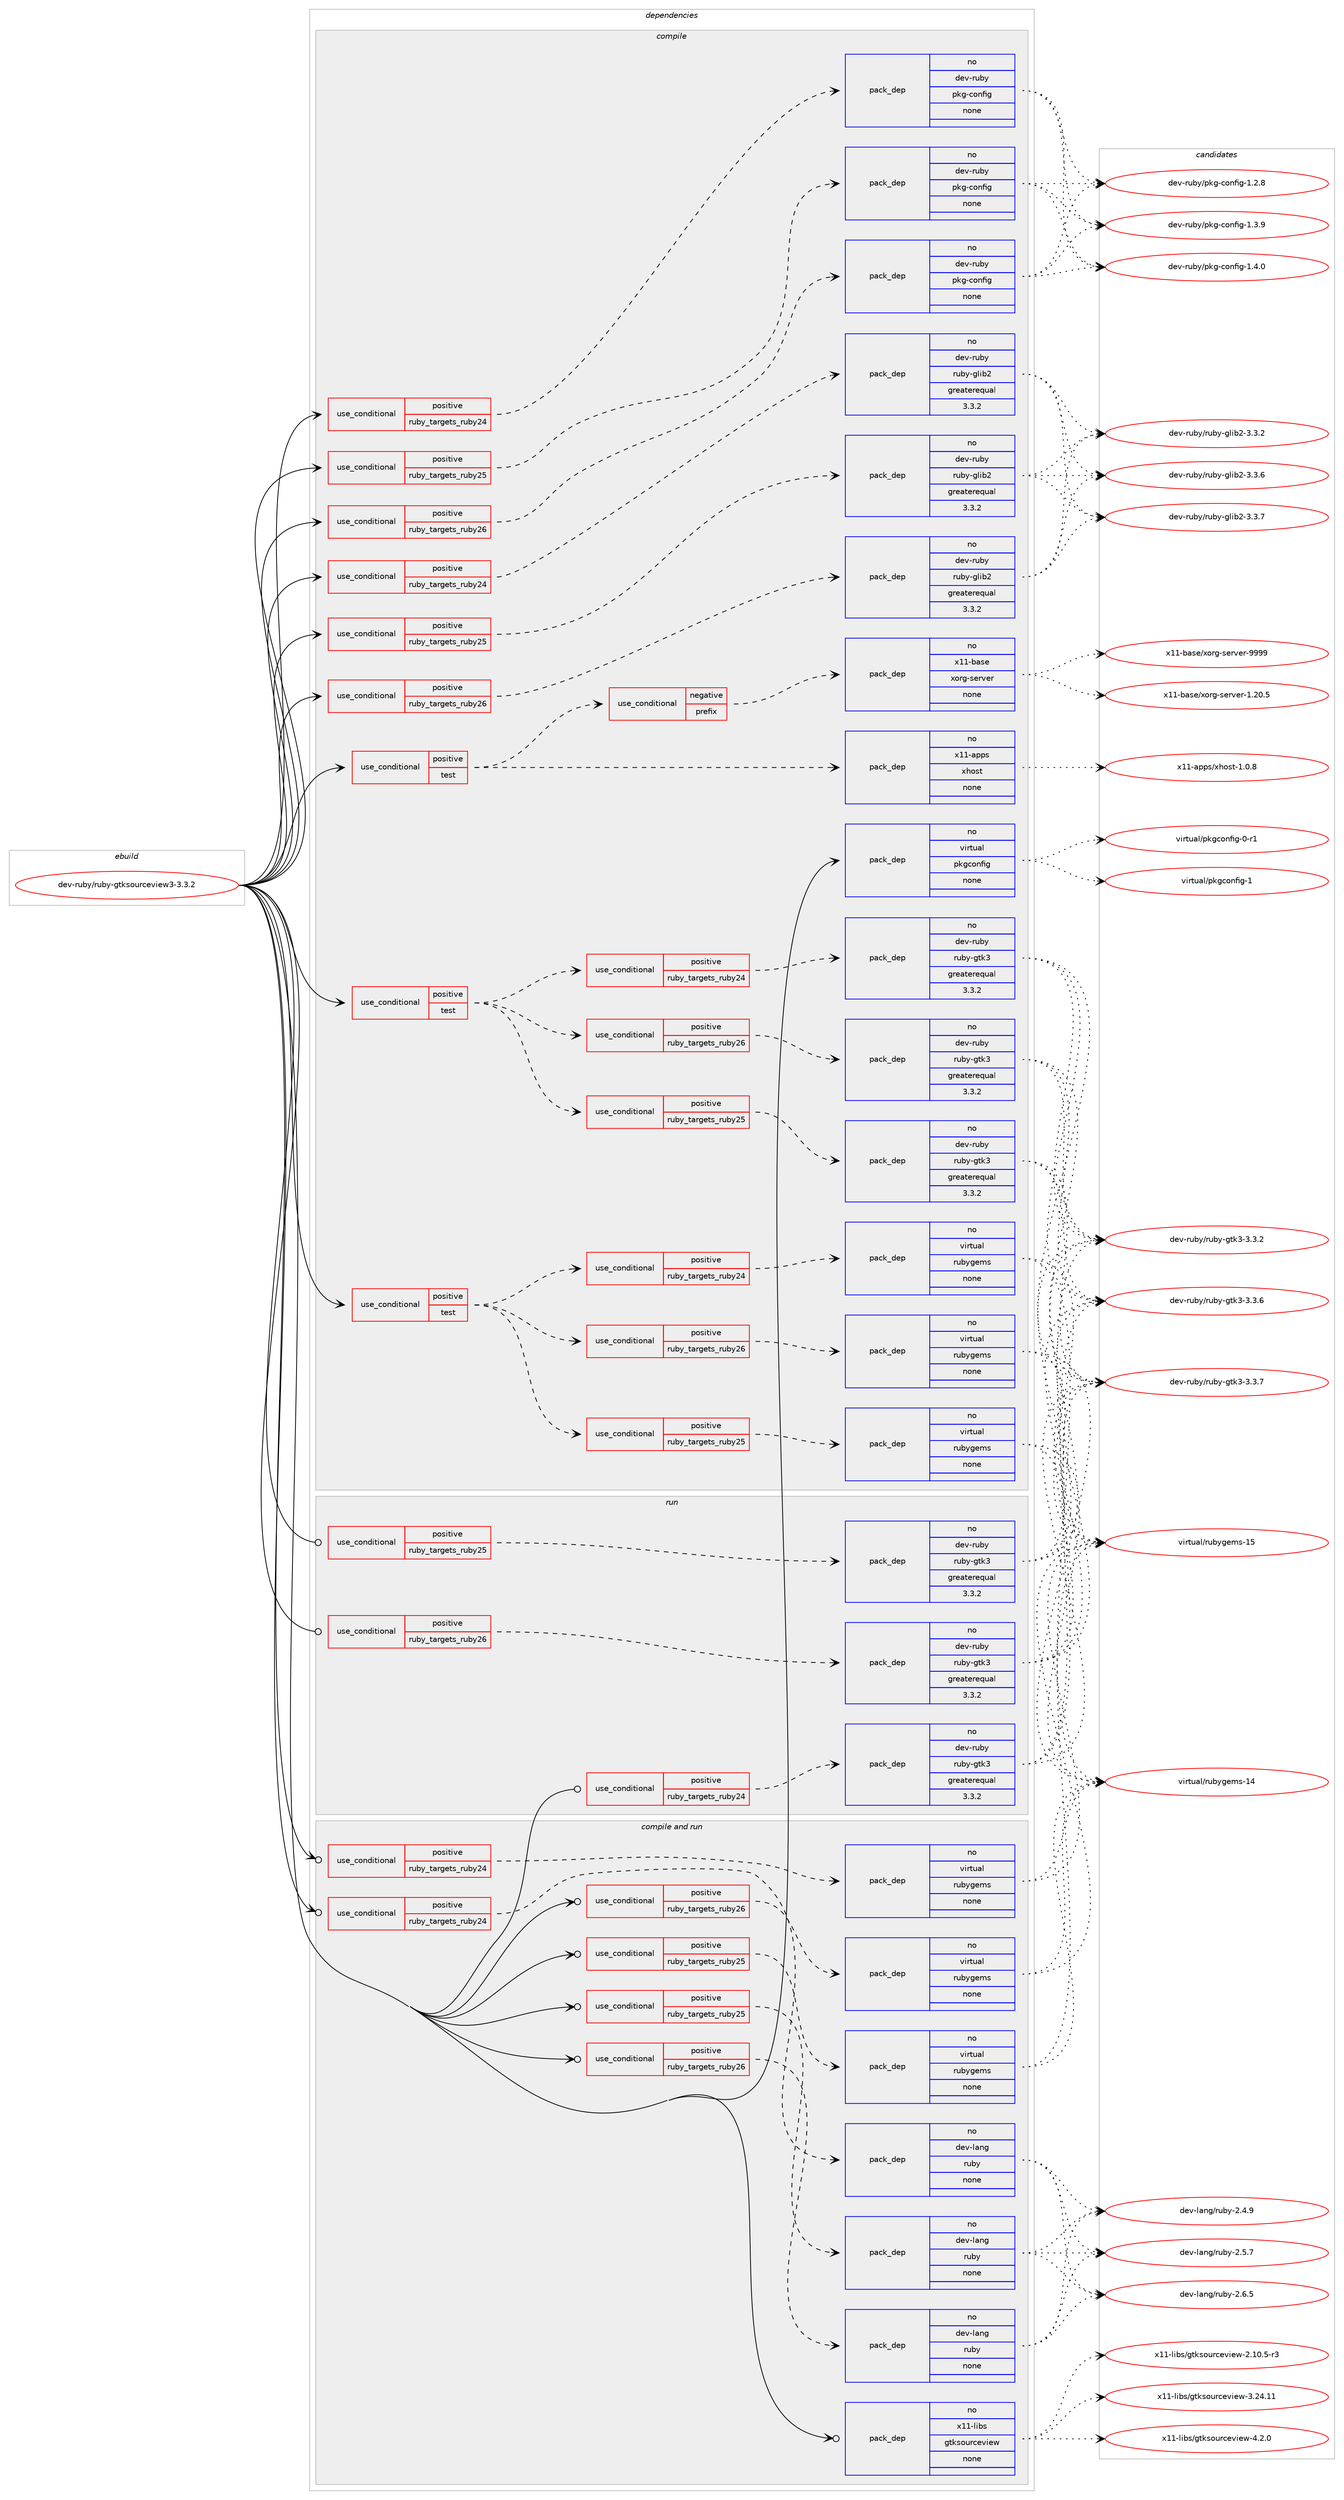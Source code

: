 digraph prolog {

# *************
# Graph options
# *************

newrank=true;
concentrate=true;
compound=true;
graph [rankdir=LR,fontname=Helvetica,fontsize=10,ranksep=1.5];#, ranksep=2.5, nodesep=0.2];
edge  [arrowhead=vee];
node  [fontname=Helvetica,fontsize=10];

# **********
# The ebuild
# **********

subgraph cluster_leftcol {
color=gray;
rank=same;
label=<<i>ebuild</i>>;
id [label="dev-ruby/ruby-gtksourceview3-3.3.2", color=red, width=4, href="../dev-ruby/ruby-gtksourceview3-3.3.2.svg"];
}

# ****************
# The dependencies
# ****************

subgraph cluster_midcol {
color=gray;
label=<<i>dependencies</i>>;
subgraph cluster_compile {
fillcolor="#eeeeee";
style=filled;
label=<<i>compile</i>>;
subgraph cond175563 {
dependency711737 [label=<<TABLE BORDER="0" CELLBORDER="1" CELLSPACING="0" CELLPADDING="4"><TR><TD ROWSPAN="3" CELLPADDING="10">use_conditional</TD></TR><TR><TD>positive</TD></TR><TR><TD>ruby_targets_ruby24</TD></TR></TABLE>>, shape=none, color=red];
subgraph pack524144 {
dependency711738 [label=<<TABLE BORDER="0" CELLBORDER="1" CELLSPACING="0" CELLPADDING="4" WIDTH="220"><TR><TD ROWSPAN="6" CELLPADDING="30">pack_dep</TD></TR><TR><TD WIDTH="110">no</TD></TR><TR><TD>dev-ruby</TD></TR><TR><TD>pkg-config</TD></TR><TR><TD>none</TD></TR><TR><TD></TD></TR></TABLE>>, shape=none, color=blue];
}
dependency711737:e -> dependency711738:w [weight=20,style="dashed",arrowhead="vee"];
}
id:e -> dependency711737:w [weight=20,style="solid",arrowhead="vee"];
subgraph cond175564 {
dependency711739 [label=<<TABLE BORDER="0" CELLBORDER="1" CELLSPACING="0" CELLPADDING="4"><TR><TD ROWSPAN="3" CELLPADDING="10">use_conditional</TD></TR><TR><TD>positive</TD></TR><TR><TD>ruby_targets_ruby24</TD></TR></TABLE>>, shape=none, color=red];
subgraph pack524145 {
dependency711740 [label=<<TABLE BORDER="0" CELLBORDER="1" CELLSPACING="0" CELLPADDING="4" WIDTH="220"><TR><TD ROWSPAN="6" CELLPADDING="30">pack_dep</TD></TR><TR><TD WIDTH="110">no</TD></TR><TR><TD>dev-ruby</TD></TR><TR><TD>ruby-glib2</TD></TR><TR><TD>greaterequal</TD></TR><TR><TD>3.3.2</TD></TR></TABLE>>, shape=none, color=blue];
}
dependency711739:e -> dependency711740:w [weight=20,style="dashed",arrowhead="vee"];
}
id:e -> dependency711739:w [weight=20,style="solid",arrowhead="vee"];
subgraph cond175565 {
dependency711741 [label=<<TABLE BORDER="0" CELLBORDER="1" CELLSPACING="0" CELLPADDING="4"><TR><TD ROWSPAN="3" CELLPADDING="10">use_conditional</TD></TR><TR><TD>positive</TD></TR><TR><TD>ruby_targets_ruby25</TD></TR></TABLE>>, shape=none, color=red];
subgraph pack524146 {
dependency711742 [label=<<TABLE BORDER="0" CELLBORDER="1" CELLSPACING="0" CELLPADDING="4" WIDTH="220"><TR><TD ROWSPAN="6" CELLPADDING="30">pack_dep</TD></TR><TR><TD WIDTH="110">no</TD></TR><TR><TD>dev-ruby</TD></TR><TR><TD>pkg-config</TD></TR><TR><TD>none</TD></TR><TR><TD></TD></TR></TABLE>>, shape=none, color=blue];
}
dependency711741:e -> dependency711742:w [weight=20,style="dashed",arrowhead="vee"];
}
id:e -> dependency711741:w [weight=20,style="solid",arrowhead="vee"];
subgraph cond175566 {
dependency711743 [label=<<TABLE BORDER="0" CELLBORDER="1" CELLSPACING="0" CELLPADDING="4"><TR><TD ROWSPAN="3" CELLPADDING="10">use_conditional</TD></TR><TR><TD>positive</TD></TR><TR><TD>ruby_targets_ruby25</TD></TR></TABLE>>, shape=none, color=red];
subgraph pack524147 {
dependency711744 [label=<<TABLE BORDER="0" CELLBORDER="1" CELLSPACING="0" CELLPADDING="4" WIDTH="220"><TR><TD ROWSPAN="6" CELLPADDING="30">pack_dep</TD></TR><TR><TD WIDTH="110">no</TD></TR><TR><TD>dev-ruby</TD></TR><TR><TD>ruby-glib2</TD></TR><TR><TD>greaterequal</TD></TR><TR><TD>3.3.2</TD></TR></TABLE>>, shape=none, color=blue];
}
dependency711743:e -> dependency711744:w [weight=20,style="dashed",arrowhead="vee"];
}
id:e -> dependency711743:w [weight=20,style="solid",arrowhead="vee"];
subgraph cond175567 {
dependency711745 [label=<<TABLE BORDER="0" CELLBORDER="1" CELLSPACING="0" CELLPADDING="4"><TR><TD ROWSPAN="3" CELLPADDING="10">use_conditional</TD></TR><TR><TD>positive</TD></TR><TR><TD>ruby_targets_ruby26</TD></TR></TABLE>>, shape=none, color=red];
subgraph pack524148 {
dependency711746 [label=<<TABLE BORDER="0" CELLBORDER="1" CELLSPACING="0" CELLPADDING="4" WIDTH="220"><TR><TD ROWSPAN="6" CELLPADDING="30">pack_dep</TD></TR><TR><TD WIDTH="110">no</TD></TR><TR><TD>dev-ruby</TD></TR><TR><TD>pkg-config</TD></TR><TR><TD>none</TD></TR><TR><TD></TD></TR></TABLE>>, shape=none, color=blue];
}
dependency711745:e -> dependency711746:w [weight=20,style="dashed",arrowhead="vee"];
}
id:e -> dependency711745:w [weight=20,style="solid",arrowhead="vee"];
subgraph cond175568 {
dependency711747 [label=<<TABLE BORDER="0" CELLBORDER="1" CELLSPACING="0" CELLPADDING="4"><TR><TD ROWSPAN="3" CELLPADDING="10">use_conditional</TD></TR><TR><TD>positive</TD></TR><TR><TD>ruby_targets_ruby26</TD></TR></TABLE>>, shape=none, color=red];
subgraph pack524149 {
dependency711748 [label=<<TABLE BORDER="0" CELLBORDER="1" CELLSPACING="0" CELLPADDING="4" WIDTH="220"><TR><TD ROWSPAN="6" CELLPADDING="30">pack_dep</TD></TR><TR><TD WIDTH="110">no</TD></TR><TR><TD>dev-ruby</TD></TR><TR><TD>ruby-glib2</TD></TR><TR><TD>greaterequal</TD></TR><TR><TD>3.3.2</TD></TR></TABLE>>, shape=none, color=blue];
}
dependency711747:e -> dependency711748:w [weight=20,style="dashed",arrowhead="vee"];
}
id:e -> dependency711747:w [weight=20,style="solid",arrowhead="vee"];
subgraph cond175569 {
dependency711749 [label=<<TABLE BORDER="0" CELLBORDER="1" CELLSPACING="0" CELLPADDING="4"><TR><TD ROWSPAN="3" CELLPADDING="10">use_conditional</TD></TR><TR><TD>positive</TD></TR><TR><TD>test</TD></TR></TABLE>>, shape=none, color=red];
subgraph cond175570 {
dependency711750 [label=<<TABLE BORDER="0" CELLBORDER="1" CELLSPACING="0" CELLPADDING="4"><TR><TD ROWSPAN="3" CELLPADDING="10">use_conditional</TD></TR><TR><TD>negative</TD></TR><TR><TD>prefix</TD></TR></TABLE>>, shape=none, color=red];
subgraph pack524150 {
dependency711751 [label=<<TABLE BORDER="0" CELLBORDER="1" CELLSPACING="0" CELLPADDING="4" WIDTH="220"><TR><TD ROWSPAN="6" CELLPADDING="30">pack_dep</TD></TR><TR><TD WIDTH="110">no</TD></TR><TR><TD>x11-base</TD></TR><TR><TD>xorg-server</TD></TR><TR><TD>none</TD></TR><TR><TD></TD></TR></TABLE>>, shape=none, color=blue];
}
dependency711750:e -> dependency711751:w [weight=20,style="dashed",arrowhead="vee"];
}
dependency711749:e -> dependency711750:w [weight=20,style="dashed",arrowhead="vee"];
subgraph pack524151 {
dependency711752 [label=<<TABLE BORDER="0" CELLBORDER="1" CELLSPACING="0" CELLPADDING="4" WIDTH="220"><TR><TD ROWSPAN="6" CELLPADDING="30">pack_dep</TD></TR><TR><TD WIDTH="110">no</TD></TR><TR><TD>x11-apps</TD></TR><TR><TD>xhost</TD></TR><TR><TD>none</TD></TR><TR><TD></TD></TR></TABLE>>, shape=none, color=blue];
}
dependency711749:e -> dependency711752:w [weight=20,style="dashed",arrowhead="vee"];
}
id:e -> dependency711749:w [weight=20,style="solid",arrowhead="vee"];
subgraph cond175571 {
dependency711753 [label=<<TABLE BORDER="0" CELLBORDER="1" CELLSPACING="0" CELLPADDING="4"><TR><TD ROWSPAN="3" CELLPADDING="10">use_conditional</TD></TR><TR><TD>positive</TD></TR><TR><TD>test</TD></TR></TABLE>>, shape=none, color=red];
subgraph cond175572 {
dependency711754 [label=<<TABLE BORDER="0" CELLBORDER="1" CELLSPACING="0" CELLPADDING="4"><TR><TD ROWSPAN="3" CELLPADDING="10">use_conditional</TD></TR><TR><TD>positive</TD></TR><TR><TD>ruby_targets_ruby24</TD></TR></TABLE>>, shape=none, color=red];
subgraph pack524152 {
dependency711755 [label=<<TABLE BORDER="0" CELLBORDER="1" CELLSPACING="0" CELLPADDING="4" WIDTH="220"><TR><TD ROWSPAN="6" CELLPADDING="30">pack_dep</TD></TR><TR><TD WIDTH="110">no</TD></TR><TR><TD>dev-ruby</TD></TR><TR><TD>ruby-gtk3</TD></TR><TR><TD>greaterequal</TD></TR><TR><TD>3.3.2</TD></TR></TABLE>>, shape=none, color=blue];
}
dependency711754:e -> dependency711755:w [weight=20,style="dashed",arrowhead="vee"];
}
dependency711753:e -> dependency711754:w [weight=20,style="dashed",arrowhead="vee"];
subgraph cond175573 {
dependency711756 [label=<<TABLE BORDER="0" CELLBORDER="1" CELLSPACING="0" CELLPADDING="4"><TR><TD ROWSPAN="3" CELLPADDING="10">use_conditional</TD></TR><TR><TD>positive</TD></TR><TR><TD>ruby_targets_ruby25</TD></TR></TABLE>>, shape=none, color=red];
subgraph pack524153 {
dependency711757 [label=<<TABLE BORDER="0" CELLBORDER="1" CELLSPACING="0" CELLPADDING="4" WIDTH="220"><TR><TD ROWSPAN="6" CELLPADDING="30">pack_dep</TD></TR><TR><TD WIDTH="110">no</TD></TR><TR><TD>dev-ruby</TD></TR><TR><TD>ruby-gtk3</TD></TR><TR><TD>greaterequal</TD></TR><TR><TD>3.3.2</TD></TR></TABLE>>, shape=none, color=blue];
}
dependency711756:e -> dependency711757:w [weight=20,style="dashed",arrowhead="vee"];
}
dependency711753:e -> dependency711756:w [weight=20,style="dashed",arrowhead="vee"];
subgraph cond175574 {
dependency711758 [label=<<TABLE BORDER="0" CELLBORDER="1" CELLSPACING="0" CELLPADDING="4"><TR><TD ROWSPAN="3" CELLPADDING="10">use_conditional</TD></TR><TR><TD>positive</TD></TR><TR><TD>ruby_targets_ruby26</TD></TR></TABLE>>, shape=none, color=red];
subgraph pack524154 {
dependency711759 [label=<<TABLE BORDER="0" CELLBORDER="1" CELLSPACING="0" CELLPADDING="4" WIDTH="220"><TR><TD ROWSPAN="6" CELLPADDING="30">pack_dep</TD></TR><TR><TD WIDTH="110">no</TD></TR><TR><TD>dev-ruby</TD></TR><TR><TD>ruby-gtk3</TD></TR><TR><TD>greaterequal</TD></TR><TR><TD>3.3.2</TD></TR></TABLE>>, shape=none, color=blue];
}
dependency711758:e -> dependency711759:w [weight=20,style="dashed",arrowhead="vee"];
}
dependency711753:e -> dependency711758:w [weight=20,style="dashed",arrowhead="vee"];
}
id:e -> dependency711753:w [weight=20,style="solid",arrowhead="vee"];
subgraph cond175575 {
dependency711760 [label=<<TABLE BORDER="0" CELLBORDER="1" CELLSPACING="0" CELLPADDING="4"><TR><TD ROWSPAN="3" CELLPADDING="10">use_conditional</TD></TR><TR><TD>positive</TD></TR><TR><TD>test</TD></TR></TABLE>>, shape=none, color=red];
subgraph cond175576 {
dependency711761 [label=<<TABLE BORDER="0" CELLBORDER="1" CELLSPACING="0" CELLPADDING="4"><TR><TD ROWSPAN="3" CELLPADDING="10">use_conditional</TD></TR><TR><TD>positive</TD></TR><TR><TD>ruby_targets_ruby24</TD></TR></TABLE>>, shape=none, color=red];
subgraph pack524155 {
dependency711762 [label=<<TABLE BORDER="0" CELLBORDER="1" CELLSPACING="0" CELLPADDING="4" WIDTH="220"><TR><TD ROWSPAN="6" CELLPADDING="30">pack_dep</TD></TR><TR><TD WIDTH="110">no</TD></TR><TR><TD>virtual</TD></TR><TR><TD>rubygems</TD></TR><TR><TD>none</TD></TR><TR><TD></TD></TR></TABLE>>, shape=none, color=blue];
}
dependency711761:e -> dependency711762:w [weight=20,style="dashed",arrowhead="vee"];
}
dependency711760:e -> dependency711761:w [weight=20,style="dashed",arrowhead="vee"];
subgraph cond175577 {
dependency711763 [label=<<TABLE BORDER="0" CELLBORDER="1" CELLSPACING="0" CELLPADDING="4"><TR><TD ROWSPAN="3" CELLPADDING="10">use_conditional</TD></TR><TR><TD>positive</TD></TR><TR><TD>ruby_targets_ruby25</TD></TR></TABLE>>, shape=none, color=red];
subgraph pack524156 {
dependency711764 [label=<<TABLE BORDER="0" CELLBORDER="1" CELLSPACING="0" CELLPADDING="4" WIDTH="220"><TR><TD ROWSPAN="6" CELLPADDING="30">pack_dep</TD></TR><TR><TD WIDTH="110">no</TD></TR><TR><TD>virtual</TD></TR><TR><TD>rubygems</TD></TR><TR><TD>none</TD></TR><TR><TD></TD></TR></TABLE>>, shape=none, color=blue];
}
dependency711763:e -> dependency711764:w [weight=20,style="dashed",arrowhead="vee"];
}
dependency711760:e -> dependency711763:w [weight=20,style="dashed",arrowhead="vee"];
subgraph cond175578 {
dependency711765 [label=<<TABLE BORDER="0" CELLBORDER="1" CELLSPACING="0" CELLPADDING="4"><TR><TD ROWSPAN="3" CELLPADDING="10">use_conditional</TD></TR><TR><TD>positive</TD></TR><TR><TD>ruby_targets_ruby26</TD></TR></TABLE>>, shape=none, color=red];
subgraph pack524157 {
dependency711766 [label=<<TABLE BORDER="0" CELLBORDER="1" CELLSPACING="0" CELLPADDING="4" WIDTH="220"><TR><TD ROWSPAN="6" CELLPADDING="30">pack_dep</TD></TR><TR><TD WIDTH="110">no</TD></TR><TR><TD>virtual</TD></TR><TR><TD>rubygems</TD></TR><TR><TD>none</TD></TR><TR><TD></TD></TR></TABLE>>, shape=none, color=blue];
}
dependency711765:e -> dependency711766:w [weight=20,style="dashed",arrowhead="vee"];
}
dependency711760:e -> dependency711765:w [weight=20,style="dashed",arrowhead="vee"];
}
id:e -> dependency711760:w [weight=20,style="solid",arrowhead="vee"];
subgraph pack524158 {
dependency711767 [label=<<TABLE BORDER="0" CELLBORDER="1" CELLSPACING="0" CELLPADDING="4" WIDTH="220"><TR><TD ROWSPAN="6" CELLPADDING="30">pack_dep</TD></TR><TR><TD WIDTH="110">no</TD></TR><TR><TD>virtual</TD></TR><TR><TD>pkgconfig</TD></TR><TR><TD>none</TD></TR><TR><TD></TD></TR></TABLE>>, shape=none, color=blue];
}
id:e -> dependency711767:w [weight=20,style="solid",arrowhead="vee"];
}
subgraph cluster_compileandrun {
fillcolor="#eeeeee";
style=filled;
label=<<i>compile and run</i>>;
subgraph cond175579 {
dependency711768 [label=<<TABLE BORDER="0" CELLBORDER="1" CELLSPACING="0" CELLPADDING="4"><TR><TD ROWSPAN="3" CELLPADDING="10">use_conditional</TD></TR><TR><TD>positive</TD></TR><TR><TD>ruby_targets_ruby24</TD></TR></TABLE>>, shape=none, color=red];
subgraph pack524159 {
dependency711769 [label=<<TABLE BORDER="0" CELLBORDER="1" CELLSPACING="0" CELLPADDING="4" WIDTH="220"><TR><TD ROWSPAN="6" CELLPADDING="30">pack_dep</TD></TR><TR><TD WIDTH="110">no</TD></TR><TR><TD>dev-lang</TD></TR><TR><TD>ruby</TD></TR><TR><TD>none</TD></TR><TR><TD></TD></TR></TABLE>>, shape=none, color=blue];
}
dependency711768:e -> dependency711769:w [weight=20,style="dashed",arrowhead="vee"];
}
id:e -> dependency711768:w [weight=20,style="solid",arrowhead="odotvee"];
subgraph cond175580 {
dependency711770 [label=<<TABLE BORDER="0" CELLBORDER="1" CELLSPACING="0" CELLPADDING="4"><TR><TD ROWSPAN="3" CELLPADDING="10">use_conditional</TD></TR><TR><TD>positive</TD></TR><TR><TD>ruby_targets_ruby24</TD></TR></TABLE>>, shape=none, color=red];
subgraph pack524160 {
dependency711771 [label=<<TABLE BORDER="0" CELLBORDER="1" CELLSPACING="0" CELLPADDING="4" WIDTH="220"><TR><TD ROWSPAN="6" CELLPADDING="30">pack_dep</TD></TR><TR><TD WIDTH="110">no</TD></TR><TR><TD>virtual</TD></TR><TR><TD>rubygems</TD></TR><TR><TD>none</TD></TR><TR><TD></TD></TR></TABLE>>, shape=none, color=blue];
}
dependency711770:e -> dependency711771:w [weight=20,style="dashed",arrowhead="vee"];
}
id:e -> dependency711770:w [weight=20,style="solid",arrowhead="odotvee"];
subgraph cond175581 {
dependency711772 [label=<<TABLE BORDER="0" CELLBORDER="1" CELLSPACING="0" CELLPADDING="4"><TR><TD ROWSPAN="3" CELLPADDING="10">use_conditional</TD></TR><TR><TD>positive</TD></TR><TR><TD>ruby_targets_ruby25</TD></TR></TABLE>>, shape=none, color=red];
subgraph pack524161 {
dependency711773 [label=<<TABLE BORDER="0" CELLBORDER="1" CELLSPACING="0" CELLPADDING="4" WIDTH="220"><TR><TD ROWSPAN="6" CELLPADDING="30">pack_dep</TD></TR><TR><TD WIDTH="110">no</TD></TR><TR><TD>dev-lang</TD></TR><TR><TD>ruby</TD></TR><TR><TD>none</TD></TR><TR><TD></TD></TR></TABLE>>, shape=none, color=blue];
}
dependency711772:e -> dependency711773:w [weight=20,style="dashed",arrowhead="vee"];
}
id:e -> dependency711772:w [weight=20,style="solid",arrowhead="odotvee"];
subgraph cond175582 {
dependency711774 [label=<<TABLE BORDER="0" CELLBORDER="1" CELLSPACING="0" CELLPADDING="4"><TR><TD ROWSPAN="3" CELLPADDING="10">use_conditional</TD></TR><TR><TD>positive</TD></TR><TR><TD>ruby_targets_ruby25</TD></TR></TABLE>>, shape=none, color=red];
subgraph pack524162 {
dependency711775 [label=<<TABLE BORDER="0" CELLBORDER="1" CELLSPACING="0" CELLPADDING="4" WIDTH="220"><TR><TD ROWSPAN="6" CELLPADDING="30">pack_dep</TD></TR><TR><TD WIDTH="110">no</TD></TR><TR><TD>virtual</TD></TR><TR><TD>rubygems</TD></TR><TR><TD>none</TD></TR><TR><TD></TD></TR></TABLE>>, shape=none, color=blue];
}
dependency711774:e -> dependency711775:w [weight=20,style="dashed",arrowhead="vee"];
}
id:e -> dependency711774:w [weight=20,style="solid",arrowhead="odotvee"];
subgraph cond175583 {
dependency711776 [label=<<TABLE BORDER="0" CELLBORDER="1" CELLSPACING="0" CELLPADDING="4"><TR><TD ROWSPAN="3" CELLPADDING="10">use_conditional</TD></TR><TR><TD>positive</TD></TR><TR><TD>ruby_targets_ruby26</TD></TR></TABLE>>, shape=none, color=red];
subgraph pack524163 {
dependency711777 [label=<<TABLE BORDER="0" CELLBORDER="1" CELLSPACING="0" CELLPADDING="4" WIDTH="220"><TR><TD ROWSPAN="6" CELLPADDING="30">pack_dep</TD></TR><TR><TD WIDTH="110">no</TD></TR><TR><TD>dev-lang</TD></TR><TR><TD>ruby</TD></TR><TR><TD>none</TD></TR><TR><TD></TD></TR></TABLE>>, shape=none, color=blue];
}
dependency711776:e -> dependency711777:w [weight=20,style="dashed",arrowhead="vee"];
}
id:e -> dependency711776:w [weight=20,style="solid",arrowhead="odotvee"];
subgraph cond175584 {
dependency711778 [label=<<TABLE BORDER="0" CELLBORDER="1" CELLSPACING="0" CELLPADDING="4"><TR><TD ROWSPAN="3" CELLPADDING="10">use_conditional</TD></TR><TR><TD>positive</TD></TR><TR><TD>ruby_targets_ruby26</TD></TR></TABLE>>, shape=none, color=red];
subgraph pack524164 {
dependency711779 [label=<<TABLE BORDER="0" CELLBORDER="1" CELLSPACING="0" CELLPADDING="4" WIDTH="220"><TR><TD ROWSPAN="6" CELLPADDING="30">pack_dep</TD></TR><TR><TD WIDTH="110">no</TD></TR><TR><TD>virtual</TD></TR><TR><TD>rubygems</TD></TR><TR><TD>none</TD></TR><TR><TD></TD></TR></TABLE>>, shape=none, color=blue];
}
dependency711778:e -> dependency711779:w [weight=20,style="dashed",arrowhead="vee"];
}
id:e -> dependency711778:w [weight=20,style="solid",arrowhead="odotvee"];
subgraph pack524165 {
dependency711780 [label=<<TABLE BORDER="0" CELLBORDER="1" CELLSPACING="0" CELLPADDING="4" WIDTH="220"><TR><TD ROWSPAN="6" CELLPADDING="30">pack_dep</TD></TR><TR><TD WIDTH="110">no</TD></TR><TR><TD>x11-libs</TD></TR><TR><TD>gtksourceview</TD></TR><TR><TD>none</TD></TR><TR><TD></TD></TR></TABLE>>, shape=none, color=blue];
}
id:e -> dependency711780:w [weight=20,style="solid",arrowhead="odotvee"];
}
subgraph cluster_run {
fillcolor="#eeeeee";
style=filled;
label=<<i>run</i>>;
subgraph cond175585 {
dependency711781 [label=<<TABLE BORDER="0" CELLBORDER="1" CELLSPACING="0" CELLPADDING="4"><TR><TD ROWSPAN="3" CELLPADDING="10">use_conditional</TD></TR><TR><TD>positive</TD></TR><TR><TD>ruby_targets_ruby24</TD></TR></TABLE>>, shape=none, color=red];
subgraph pack524166 {
dependency711782 [label=<<TABLE BORDER="0" CELLBORDER="1" CELLSPACING="0" CELLPADDING="4" WIDTH="220"><TR><TD ROWSPAN="6" CELLPADDING="30">pack_dep</TD></TR><TR><TD WIDTH="110">no</TD></TR><TR><TD>dev-ruby</TD></TR><TR><TD>ruby-gtk3</TD></TR><TR><TD>greaterequal</TD></TR><TR><TD>3.3.2</TD></TR></TABLE>>, shape=none, color=blue];
}
dependency711781:e -> dependency711782:w [weight=20,style="dashed",arrowhead="vee"];
}
id:e -> dependency711781:w [weight=20,style="solid",arrowhead="odot"];
subgraph cond175586 {
dependency711783 [label=<<TABLE BORDER="0" CELLBORDER="1" CELLSPACING="0" CELLPADDING="4"><TR><TD ROWSPAN="3" CELLPADDING="10">use_conditional</TD></TR><TR><TD>positive</TD></TR><TR><TD>ruby_targets_ruby25</TD></TR></TABLE>>, shape=none, color=red];
subgraph pack524167 {
dependency711784 [label=<<TABLE BORDER="0" CELLBORDER="1" CELLSPACING="0" CELLPADDING="4" WIDTH="220"><TR><TD ROWSPAN="6" CELLPADDING="30">pack_dep</TD></TR><TR><TD WIDTH="110">no</TD></TR><TR><TD>dev-ruby</TD></TR><TR><TD>ruby-gtk3</TD></TR><TR><TD>greaterequal</TD></TR><TR><TD>3.3.2</TD></TR></TABLE>>, shape=none, color=blue];
}
dependency711783:e -> dependency711784:w [weight=20,style="dashed",arrowhead="vee"];
}
id:e -> dependency711783:w [weight=20,style="solid",arrowhead="odot"];
subgraph cond175587 {
dependency711785 [label=<<TABLE BORDER="0" CELLBORDER="1" CELLSPACING="0" CELLPADDING="4"><TR><TD ROWSPAN="3" CELLPADDING="10">use_conditional</TD></TR><TR><TD>positive</TD></TR><TR><TD>ruby_targets_ruby26</TD></TR></TABLE>>, shape=none, color=red];
subgraph pack524168 {
dependency711786 [label=<<TABLE BORDER="0" CELLBORDER="1" CELLSPACING="0" CELLPADDING="4" WIDTH="220"><TR><TD ROWSPAN="6" CELLPADDING="30">pack_dep</TD></TR><TR><TD WIDTH="110">no</TD></TR><TR><TD>dev-ruby</TD></TR><TR><TD>ruby-gtk3</TD></TR><TR><TD>greaterequal</TD></TR><TR><TD>3.3.2</TD></TR></TABLE>>, shape=none, color=blue];
}
dependency711785:e -> dependency711786:w [weight=20,style="dashed",arrowhead="vee"];
}
id:e -> dependency711785:w [weight=20,style="solid",arrowhead="odot"];
}
}

# **************
# The candidates
# **************

subgraph cluster_choices {
rank=same;
color=gray;
label=<<i>candidates</i>>;

subgraph choice524144 {
color=black;
nodesep=1;
choice1001011184511411798121471121071034599111110102105103454946504656 [label="dev-ruby/pkg-config-1.2.8", color=red, width=4,href="../dev-ruby/pkg-config-1.2.8.svg"];
choice1001011184511411798121471121071034599111110102105103454946514657 [label="dev-ruby/pkg-config-1.3.9", color=red, width=4,href="../dev-ruby/pkg-config-1.3.9.svg"];
choice1001011184511411798121471121071034599111110102105103454946524648 [label="dev-ruby/pkg-config-1.4.0", color=red, width=4,href="../dev-ruby/pkg-config-1.4.0.svg"];
dependency711738:e -> choice1001011184511411798121471121071034599111110102105103454946504656:w [style=dotted,weight="100"];
dependency711738:e -> choice1001011184511411798121471121071034599111110102105103454946514657:w [style=dotted,weight="100"];
dependency711738:e -> choice1001011184511411798121471121071034599111110102105103454946524648:w [style=dotted,weight="100"];
}
subgraph choice524145 {
color=black;
nodesep=1;
choice10010111845114117981214711411798121451031081059850455146514650 [label="dev-ruby/ruby-glib2-3.3.2", color=red, width=4,href="../dev-ruby/ruby-glib2-3.3.2.svg"];
choice10010111845114117981214711411798121451031081059850455146514654 [label="dev-ruby/ruby-glib2-3.3.6", color=red, width=4,href="../dev-ruby/ruby-glib2-3.3.6.svg"];
choice10010111845114117981214711411798121451031081059850455146514655 [label="dev-ruby/ruby-glib2-3.3.7", color=red, width=4,href="../dev-ruby/ruby-glib2-3.3.7.svg"];
dependency711740:e -> choice10010111845114117981214711411798121451031081059850455146514650:w [style=dotted,weight="100"];
dependency711740:e -> choice10010111845114117981214711411798121451031081059850455146514654:w [style=dotted,weight="100"];
dependency711740:e -> choice10010111845114117981214711411798121451031081059850455146514655:w [style=dotted,weight="100"];
}
subgraph choice524146 {
color=black;
nodesep=1;
choice1001011184511411798121471121071034599111110102105103454946504656 [label="dev-ruby/pkg-config-1.2.8", color=red, width=4,href="../dev-ruby/pkg-config-1.2.8.svg"];
choice1001011184511411798121471121071034599111110102105103454946514657 [label="dev-ruby/pkg-config-1.3.9", color=red, width=4,href="../dev-ruby/pkg-config-1.3.9.svg"];
choice1001011184511411798121471121071034599111110102105103454946524648 [label="dev-ruby/pkg-config-1.4.0", color=red, width=4,href="../dev-ruby/pkg-config-1.4.0.svg"];
dependency711742:e -> choice1001011184511411798121471121071034599111110102105103454946504656:w [style=dotted,weight="100"];
dependency711742:e -> choice1001011184511411798121471121071034599111110102105103454946514657:w [style=dotted,weight="100"];
dependency711742:e -> choice1001011184511411798121471121071034599111110102105103454946524648:w [style=dotted,weight="100"];
}
subgraph choice524147 {
color=black;
nodesep=1;
choice10010111845114117981214711411798121451031081059850455146514650 [label="dev-ruby/ruby-glib2-3.3.2", color=red, width=4,href="../dev-ruby/ruby-glib2-3.3.2.svg"];
choice10010111845114117981214711411798121451031081059850455146514654 [label="dev-ruby/ruby-glib2-3.3.6", color=red, width=4,href="../dev-ruby/ruby-glib2-3.3.6.svg"];
choice10010111845114117981214711411798121451031081059850455146514655 [label="dev-ruby/ruby-glib2-3.3.7", color=red, width=4,href="../dev-ruby/ruby-glib2-3.3.7.svg"];
dependency711744:e -> choice10010111845114117981214711411798121451031081059850455146514650:w [style=dotted,weight="100"];
dependency711744:e -> choice10010111845114117981214711411798121451031081059850455146514654:w [style=dotted,weight="100"];
dependency711744:e -> choice10010111845114117981214711411798121451031081059850455146514655:w [style=dotted,weight="100"];
}
subgraph choice524148 {
color=black;
nodesep=1;
choice1001011184511411798121471121071034599111110102105103454946504656 [label="dev-ruby/pkg-config-1.2.8", color=red, width=4,href="../dev-ruby/pkg-config-1.2.8.svg"];
choice1001011184511411798121471121071034599111110102105103454946514657 [label="dev-ruby/pkg-config-1.3.9", color=red, width=4,href="../dev-ruby/pkg-config-1.3.9.svg"];
choice1001011184511411798121471121071034599111110102105103454946524648 [label="dev-ruby/pkg-config-1.4.0", color=red, width=4,href="../dev-ruby/pkg-config-1.4.0.svg"];
dependency711746:e -> choice1001011184511411798121471121071034599111110102105103454946504656:w [style=dotted,weight="100"];
dependency711746:e -> choice1001011184511411798121471121071034599111110102105103454946514657:w [style=dotted,weight="100"];
dependency711746:e -> choice1001011184511411798121471121071034599111110102105103454946524648:w [style=dotted,weight="100"];
}
subgraph choice524149 {
color=black;
nodesep=1;
choice10010111845114117981214711411798121451031081059850455146514650 [label="dev-ruby/ruby-glib2-3.3.2", color=red, width=4,href="../dev-ruby/ruby-glib2-3.3.2.svg"];
choice10010111845114117981214711411798121451031081059850455146514654 [label="dev-ruby/ruby-glib2-3.3.6", color=red, width=4,href="../dev-ruby/ruby-glib2-3.3.6.svg"];
choice10010111845114117981214711411798121451031081059850455146514655 [label="dev-ruby/ruby-glib2-3.3.7", color=red, width=4,href="../dev-ruby/ruby-glib2-3.3.7.svg"];
dependency711748:e -> choice10010111845114117981214711411798121451031081059850455146514650:w [style=dotted,weight="100"];
dependency711748:e -> choice10010111845114117981214711411798121451031081059850455146514654:w [style=dotted,weight="100"];
dependency711748:e -> choice10010111845114117981214711411798121451031081059850455146514655:w [style=dotted,weight="100"];
}
subgraph choice524150 {
color=black;
nodesep=1;
choice1204949459897115101471201111141034511510111411810111445494650484653 [label="x11-base/xorg-server-1.20.5", color=red, width=4,href="../x11-base/xorg-server-1.20.5.svg"];
choice120494945989711510147120111114103451151011141181011144557575757 [label="x11-base/xorg-server-9999", color=red, width=4,href="../x11-base/xorg-server-9999.svg"];
dependency711751:e -> choice1204949459897115101471201111141034511510111411810111445494650484653:w [style=dotted,weight="100"];
dependency711751:e -> choice120494945989711510147120111114103451151011141181011144557575757:w [style=dotted,weight="100"];
}
subgraph choice524151 {
color=black;
nodesep=1;
choice1204949459711211211547120104111115116454946484656 [label="x11-apps/xhost-1.0.8", color=red, width=4,href="../x11-apps/xhost-1.0.8.svg"];
dependency711752:e -> choice1204949459711211211547120104111115116454946484656:w [style=dotted,weight="100"];
}
subgraph choice524152 {
color=black;
nodesep=1;
choice100101118451141179812147114117981214510311610751455146514650 [label="dev-ruby/ruby-gtk3-3.3.2", color=red, width=4,href="../dev-ruby/ruby-gtk3-3.3.2.svg"];
choice100101118451141179812147114117981214510311610751455146514654 [label="dev-ruby/ruby-gtk3-3.3.6", color=red, width=4,href="../dev-ruby/ruby-gtk3-3.3.6.svg"];
choice100101118451141179812147114117981214510311610751455146514655 [label="dev-ruby/ruby-gtk3-3.3.7", color=red, width=4,href="../dev-ruby/ruby-gtk3-3.3.7.svg"];
dependency711755:e -> choice100101118451141179812147114117981214510311610751455146514650:w [style=dotted,weight="100"];
dependency711755:e -> choice100101118451141179812147114117981214510311610751455146514654:w [style=dotted,weight="100"];
dependency711755:e -> choice100101118451141179812147114117981214510311610751455146514655:w [style=dotted,weight="100"];
}
subgraph choice524153 {
color=black;
nodesep=1;
choice100101118451141179812147114117981214510311610751455146514650 [label="dev-ruby/ruby-gtk3-3.3.2", color=red, width=4,href="../dev-ruby/ruby-gtk3-3.3.2.svg"];
choice100101118451141179812147114117981214510311610751455146514654 [label="dev-ruby/ruby-gtk3-3.3.6", color=red, width=4,href="../dev-ruby/ruby-gtk3-3.3.6.svg"];
choice100101118451141179812147114117981214510311610751455146514655 [label="dev-ruby/ruby-gtk3-3.3.7", color=red, width=4,href="../dev-ruby/ruby-gtk3-3.3.7.svg"];
dependency711757:e -> choice100101118451141179812147114117981214510311610751455146514650:w [style=dotted,weight="100"];
dependency711757:e -> choice100101118451141179812147114117981214510311610751455146514654:w [style=dotted,weight="100"];
dependency711757:e -> choice100101118451141179812147114117981214510311610751455146514655:w [style=dotted,weight="100"];
}
subgraph choice524154 {
color=black;
nodesep=1;
choice100101118451141179812147114117981214510311610751455146514650 [label="dev-ruby/ruby-gtk3-3.3.2", color=red, width=4,href="../dev-ruby/ruby-gtk3-3.3.2.svg"];
choice100101118451141179812147114117981214510311610751455146514654 [label="dev-ruby/ruby-gtk3-3.3.6", color=red, width=4,href="../dev-ruby/ruby-gtk3-3.3.6.svg"];
choice100101118451141179812147114117981214510311610751455146514655 [label="dev-ruby/ruby-gtk3-3.3.7", color=red, width=4,href="../dev-ruby/ruby-gtk3-3.3.7.svg"];
dependency711759:e -> choice100101118451141179812147114117981214510311610751455146514650:w [style=dotted,weight="100"];
dependency711759:e -> choice100101118451141179812147114117981214510311610751455146514654:w [style=dotted,weight="100"];
dependency711759:e -> choice100101118451141179812147114117981214510311610751455146514655:w [style=dotted,weight="100"];
}
subgraph choice524155 {
color=black;
nodesep=1;
choice118105114116117971084711411798121103101109115454952 [label="virtual/rubygems-14", color=red, width=4,href="../virtual/rubygems-14.svg"];
choice118105114116117971084711411798121103101109115454953 [label="virtual/rubygems-15", color=red, width=4,href="../virtual/rubygems-15.svg"];
dependency711762:e -> choice118105114116117971084711411798121103101109115454952:w [style=dotted,weight="100"];
dependency711762:e -> choice118105114116117971084711411798121103101109115454953:w [style=dotted,weight="100"];
}
subgraph choice524156 {
color=black;
nodesep=1;
choice118105114116117971084711411798121103101109115454952 [label="virtual/rubygems-14", color=red, width=4,href="../virtual/rubygems-14.svg"];
choice118105114116117971084711411798121103101109115454953 [label="virtual/rubygems-15", color=red, width=4,href="../virtual/rubygems-15.svg"];
dependency711764:e -> choice118105114116117971084711411798121103101109115454952:w [style=dotted,weight="100"];
dependency711764:e -> choice118105114116117971084711411798121103101109115454953:w [style=dotted,weight="100"];
}
subgraph choice524157 {
color=black;
nodesep=1;
choice118105114116117971084711411798121103101109115454952 [label="virtual/rubygems-14", color=red, width=4,href="../virtual/rubygems-14.svg"];
choice118105114116117971084711411798121103101109115454953 [label="virtual/rubygems-15", color=red, width=4,href="../virtual/rubygems-15.svg"];
dependency711766:e -> choice118105114116117971084711411798121103101109115454952:w [style=dotted,weight="100"];
dependency711766:e -> choice118105114116117971084711411798121103101109115454953:w [style=dotted,weight="100"];
}
subgraph choice524158 {
color=black;
nodesep=1;
choice11810511411611797108471121071039911111010210510345484511449 [label="virtual/pkgconfig-0-r1", color=red, width=4,href="../virtual/pkgconfig-0-r1.svg"];
choice1181051141161179710847112107103991111101021051034549 [label="virtual/pkgconfig-1", color=red, width=4,href="../virtual/pkgconfig-1.svg"];
dependency711767:e -> choice11810511411611797108471121071039911111010210510345484511449:w [style=dotted,weight="100"];
dependency711767:e -> choice1181051141161179710847112107103991111101021051034549:w [style=dotted,weight="100"];
}
subgraph choice524159 {
color=black;
nodesep=1;
choice10010111845108971101034711411798121455046524657 [label="dev-lang/ruby-2.4.9", color=red, width=4,href="../dev-lang/ruby-2.4.9.svg"];
choice10010111845108971101034711411798121455046534655 [label="dev-lang/ruby-2.5.7", color=red, width=4,href="../dev-lang/ruby-2.5.7.svg"];
choice10010111845108971101034711411798121455046544653 [label="dev-lang/ruby-2.6.5", color=red, width=4,href="../dev-lang/ruby-2.6.5.svg"];
dependency711769:e -> choice10010111845108971101034711411798121455046524657:w [style=dotted,weight="100"];
dependency711769:e -> choice10010111845108971101034711411798121455046534655:w [style=dotted,weight="100"];
dependency711769:e -> choice10010111845108971101034711411798121455046544653:w [style=dotted,weight="100"];
}
subgraph choice524160 {
color=black;
nodesep=1;
choice118105114116117971084711411798121103101109115454952 [label="virtual/rubygems-14", color=red, width=4,href="../virtual/rubygems-14.svg"];
choice118105114116117971084711411798121103101109115454953 [label="virtual/rubygems-15", color=red, width=4,href="../virtual/rubygems-15.svg"];
dependency711771:e -> choice118105114116117971084711411798121103101109115454952:w [style=dotted,weight="100"];
dependency711771:e -> choice118105114116117971084711411798121103101109115454953:w [style=dotted,weight="100"];
}
subgraph choice524161 {
color=black;
nodesep=1;
choice10010111845108971101034711411798121455046524657 [label="dev-lang/ruby-2.4.9", color=red, width=4,href="../dev-lang/ruby-2.4.9.svg"];
choice10010111845108971101034711411798121455046534655 [label="dev-lang/ruby-2.5.7", color=red, width=4,href="../dev-lang/ruby-2.5.7.svg"];
choice10010111845108971101034711411798121455046544653 [label="dev-lang/ruby-2.6.5", color=red, width=4,href="../dev-lang/ruby-2.6.5.svg"];
dependency711773:e -> choice10010111845108971101034711411798121455046524657:w [style=dotted,weight="100"];
dependency711773:e -> choice10010111845108971101034711411798121455046534655:w [style=dotted,weight="100"];
dependency711773:e -> choice10010111845108971101034711411798121455046544653:w [style=dotted,weight="100"];
}
subgraph choice524162 {
color=black;
nodesep=1;
choice118105114116117971084711411798121103101109115454952 [label="virtual/rubygems-14", color=red, width=4,href="../virtual/rubygems-14.svg"];
choice118105114116117971084711411798121103101109115454953 [label="virtual/rubygems-15", color=red, width=4,href="../virtual/rubygems-15.svg"];
dependency711775:e -> choice118105114116117971084711411798121103101109115454952:w [style=dotted,weight="100"];
dependency711775:e -> choice118105114116117971084711411798121103101109115454953:w [style=dotted,weight="100"];
}
subgraph choice524163 {
color=black;
nodesep=1;
choice10010111845108971101034711411798121455046524657 [label="dev-lang/ruby-2.4.9", color=red, width=4,href="../dev-lang/ruby-2.4.9.svg"];
choice10010111845108971101034711411798121455046534655 [label="dev-lang/ruby-2.5.7", color=red, width=4,href="../dev-lang/ruby-2.5.7.svg"];
choice10010111845108971101034711411798121455046544653 [label="dev-lang/ruby-2.6.5", color=red, width=4,href="../dev-lang/ruby-2.6.5.svg"];
dependency711777:e -> choice10010111845108971101034711411798121455046524657:w [style=dotted,weight="100"];
dependency711777:e -> choice10010111845108971101034711411798121455046534655:w [style=dotted,weight="100"];
dependency711777:e -> choice10010111845108971101034711411798121455046544653:w [style=dotted,weight="100"];
}
subgraph choice524164 {
color=black;
nodesep=1;
choice118105114116117971084711411798121103101109115454952 [label="virtual/rubygems-14", color=red, width=4,href="../virtual/rubygems-14.svg"];
choice118105114116117971084711411798121103101109115454953 [label="virtual/rubygems-15", color=red, width=4,href="../virtual/rubygems-15.svg"];
dependency711779:e -> choice118105114116117971084711411798121103101109115454952:w [style=dotted,weight="100"];
dependency711779:e -> choice118105114116117971084711411798121103101109115454953:w [style=dotted,weight="100"];
}
subgraph choice524165 {
color=black;
nodesep=1;
choice120494945108105981154710311610711511111711499101118105101119455046494846534511451 [label="x11-libs/gtksourceview-2.10.5-r3", color=red, width=4,href="../x11-libs/gtksourceview-2.10.5-r3.svg"];
choice1204949451081059811547103116107115111117114991011181051011194551465052464949 [label="x11-libs/gtksourceview-3.24.11", color=red, width=4,href="../x11-libs/gtksourceview-3.24.11.svg"];
choice120494945108105981154710311610711511111711499101118105101119455246504648 [label="x11-libs/gtksourceview-4.2.0", color=red, width=4,href="../x11-libs/gtksourceview-4.2.0.svg"];
dependency711780:e -> choice120494945108105981154710311610711511111711499101118105101119455046494846534511451:w [style=dotted,weight="100"];
dependency711780:e -> choice1204949451081059811547103116107115111117114991011181051011194551465052464949:w [style=dotted,weight="100"];
dependency711780:e -> choice120494945108105981154710311610711511111711499101118105101119455246504648:w [style=dotted,weight="100"];
}
subgraph choice524166 {
color=black;
nodesep=1;
choice100101118451141179812147114117981214510311610751455146514650 [label="dev-ruby/ruby-gtk3-3.3.2", color=red, width=4,href="../dev-ruby/ruby-gtk3-3.3.2.svg"];
choice100101118451141179812147114117981214510311610751455146514654 [label="dev-ruby/ruby-gtk3-3.3.6", color=red, width=4,href="../dev-ruby/ruby-gtk3-3.3.6.svg"];
choice100101118451141179812147114117981214510311610751455146514655 [label="dev-ruby/ruby-gtk3-3.3.7", color=red, width=4,href="../dev-ruby/ruby-gtk3-3.3.7.svg"];
dependency711782:e -> choice100101118451141179812147114117981214510311610751455146514650:w [style=dotted,weight="100"];
dependency711782:e -> choice100101118451141179812147114117981214510311610751455146514654:w [style=dotted,weight="100"];
dependency711782:e -> choice100101118451141179812147114117981214510311610751455146514655:w [style=dotted,weight="100"];
}
subgraph choice524167 {
color=black;
nodesep=1;
choice100101118451141179812147114117981214510311610751455146514650 [label="dev-ruby/ruby-gtk3-3.3.2", color=red, width=4,href="../dev-ruby/ruby-gtk3-3.3.2.svg"];
choice100101118451141179812147114117981214510311610751455146514654 [label="dev-ruby/ruby-gtk3-3.3.6", color=red, width=4,href="../dev-ruby/ruby-gtk3-3.3.6.svg"];
choice100101118451141179812147114117981214510311610751455146514655 [label="dev-ruby/ruby-gtk3-3.3.7", color=red, width=4,href="../dev-ruby/ruby-gtk3-3.3.7.svg"];
dependency711784:e -> choice100101118451141179812147114117981214510311610751455146514650:w [style=dotted,weight="100"];
dependency711784:e -> choice100101118451141179812147114117981214510311610751455146514654:w [style=dotted,weight="100"];
dependency711784:e -> choice100101118451141179812147114117981214510311610751455146514655:w [style=dotted,weight="100"];
}
subgraph choice524168 {
color=black;
nodesep=1;
choice100101118451141179812147114117981214510311610751455146514650 [label="dev-ruby/ruby-gtk3-3.3.2", color=red, width=4,href="../dev-ruby/ruby-gtk3-3.3.2.svg"];
choice100101118451141179812147114117981214510311610751455146514654 [label="dev-ruby/ruby-gtk3-3.3.6", color=red, width=4,href="../dev-ruby/ruby-gtk3-3.3.6.svg"];
choice100101118451141179812147114117981214510311610751455146514655 [label="dev-ruby/ruby-gtk3-3.3.7", color=red, width=4,href="../dev-ruby/ruby-gtk3-3.3.7.svg"];
dependency711786:e -> choice100101118451141179812147114117981214510311610751455146514650:w [style=dotted,weight="100"];
dependency711786:e -> choice100101118451141179812147114117981214510311610751455146514654:w [style=dotted,weight="100"];
dependency711786:e -> choice100101118451141179812147114117981214510311610751455146514655:w [style=dotted,weight="100"];
}
}

}

